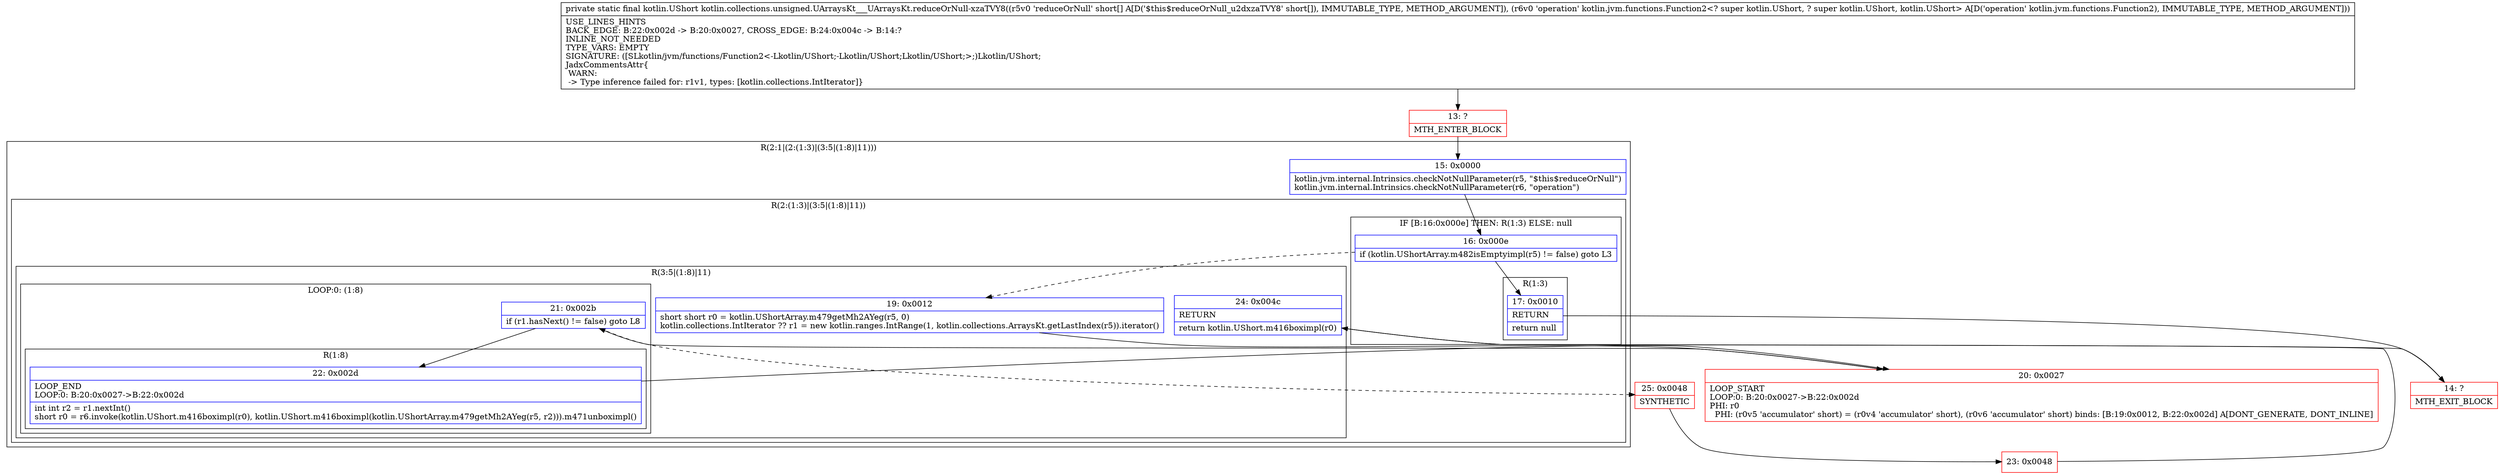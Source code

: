 digraph "CFG forkotlin.collections.unsigned.UArraysKt___UArraysKt.reduceOrNull\-xzaTVY8([SLkotlin\/jvm\/functions\/Function2;)Lkotlin\/UShort;" {
subgraph cluster_Region_2067401908 {
label = "R(2:1|(2:(1:3)|(3:5|(1:8)|11)))";
node [shape=record,color=blue];
Node_15 [shape=record,label="{15\:\ 0x0000|kotlin.jvm.internal.Intrinsics.checkNotNullParameter(r5, \"$this$reduceOrNull\")\lkotlin.jvm.internal.Intrinsics.checkNotNullParameter(r6, \"operation\")\l}"];
subgraph cluster_Region_1071262960 {
label = "R(2:(1:3)|(3:5|(1:8)|11))";
node [shape=record,color=blue];
subgraph cluster_IfRegion_585768657 {
label = "IF [B:16:0x000e] THEN: R(1:3) ELSE: null";
node [shape=record,color=blue];
Node_16 [shape=record,label="{16\:\ 0x000e|if (kotlin.UShortArray.m482isEmptyimpl(r5) != false) goto L3\l}"];
subgraph cluster_Region_832668216 {
label = "R(1:3)";
node [shape=record,color=blue];
Node_17 [shape=record,label="{17\:\ 0x0010|RETURN\l|return null\l}"];
}
}
subgraph cluster_Region_1307598653 {
label = "R(3:5|(1:8)|11)";
node [shape=record,color=blue];
Node_19 [shape=record,label="{19\:\ 0x0012|short short r0 = kotlin.UShortArray.m479getMh2AYeg(r5, 0)\lkotlin.collections.IntIterator ?? r1 = new kotlin.ranges.IntRange(1, kotlin.collections.ArraysKt.getLastIndex(r5)).iterator()\l}"];
subgraph cluster_LoopRegion_1357998678 {
label = "LOOP:0: (1:8)";
node [shape=record,color=blue];
Node_21 [shape=record,label="{21\:\ 0x002b|if (r1.hasNext() != false) goto L8\l}"];
subgraph cluster_Region_358951804 {
label = "R(1:8)";
node [shape=record,color=blue];
Node_22 [shape=record,label="{22\:\ 0x002d|LOOP_END\lLOOP:0: B:20:0x0027\-\>B:22:0x002d\l|int int r2 = r1.nextInt()\lshort r0 = r6.invoke(kotlin.UShort.m416boximpl(r0), kotlin.UShort.m416boximpl(kotlin.UShortArray.m479getMh2AYeg(r5, r2))).m471unboximpl()\l}"];
}
}
Node_24 [shape=record,label="{24\:\ 0x004c|RETURN\l|return kotlin.UShort.m416boximpl(r0)\l}"];
}
}
}
Node_13 [shape=record,color=red,label="{13\:\ ?|MTH_ENTER_BLOCK\l}"];
Node_14 [shape=record,color=red,label="{14\:\ ?|MTH_EXIT_BLOCK\l}"];
Node_20 [shape=record,color=red,label="{20\:\ 0x0027|LOOP_START\lLOOP:0: B:20:0x0027\-\>B:22:0x002d\lPHI: r0 \l  PHI: (r0v5 'accumulator' short) = (r0v4 'accumulator' short), (r0v6 'accumulator' short) binds: [B:19:0x0012, B:22:0x002d] A[DONT_GENERATE, DONT_INLINE]\l}"];
Node_25 [shape=record,color=red,label="{25\:\ 0x0048|SYNTHETIC\l}"];
Node_23 [shape=record,color=red,label="{23\:\ 0x0048}"];
MethodNode[shape=record,label="{private static final kotlin.UShort kotlin.collections.unsigned.UArraysKt___UArraysKt.reduceOrNull\-xzaTVY8((r5v0 'reduceOrNull' short[] A[D('$this$reduceOrNull_u2dxzaTVY8' short[]), IMMUTABLE_TYPE, METHOD_ARGUMENT]), (r6v0 'operation' kotlin.jvm.functions.Function2\<? super kotlin.UShort, ? super kotlin.UShort, kotlin.UShort\> A[D('operation' kotlin.jvm.functions.Function2), IMMUTABLE_TYPE, METHOD_ARGUMENT]))  | USE_LINES_HINTS\lBACK_EDGE: B:22:0x002d \-\> B:20:0x0027, CROSS_EDGE: B:24:0x004c \-\> B:14:?\lINLINE_NOT_NEEDED\lTYPE_VARS: EMPTY\lSIGNATURE: ([SLkotlin\/jvm\/functions\/Function2\<\-Lkotlin\/UShort;\-Lkotlin\/UShort;Lkotlin\/UShort;\>;)Lkotlin\/UShort;\lJadxCommentsAttr\{\l WARN: \l \-\> Type inference failed for: r1v1, types: [kotlin.collections.IntIterator]\}\l}"];
MethodNode -> Node_13;Node_15 -> Node_16;
Node_16 -> Node_17;
Node_16 -> Node_19[style=dashed];
Node_17 -> Node_14;
Node_19 -> Node_20;
Node_21 -> Node_22;
Node_21 -> Node_25[style=dashed];
Node_22 -> Node_20;
Node_24 -> Node_14;
Node_13 -> Node_15;
Node_20 -> Node_21;
Node_25 -> Node_23;
Node_23 -> Node_24;
}


